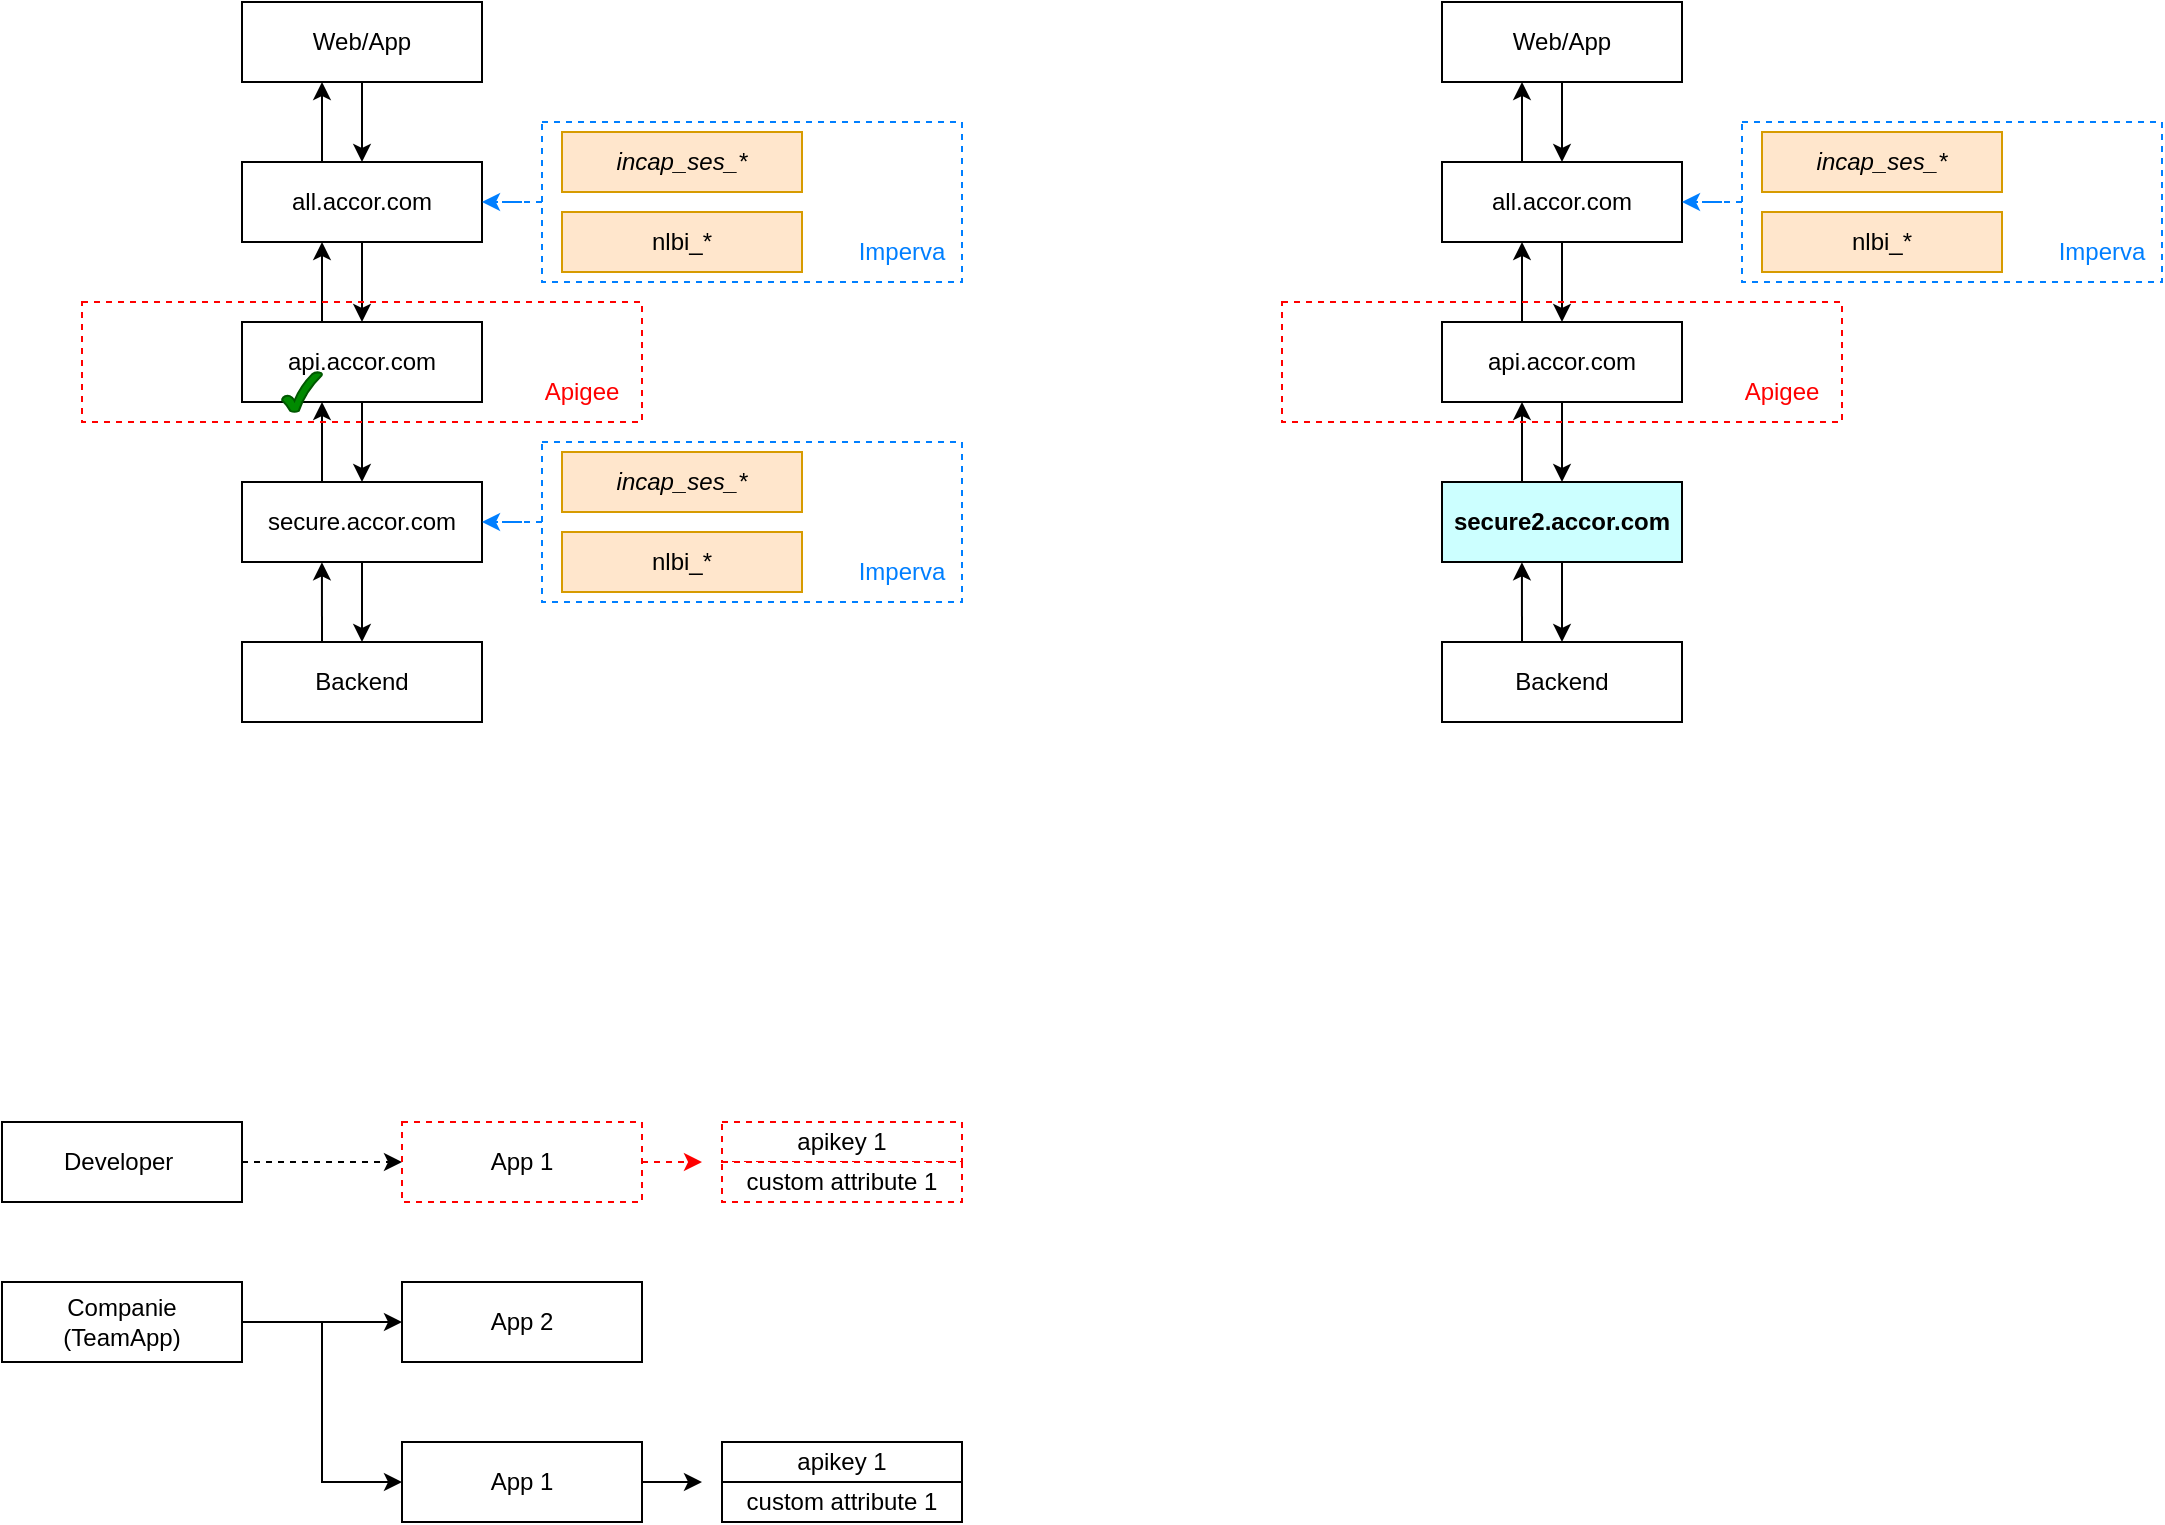 <mxfile version="24.0.7" type="github" pages="2">
  <diagram name="Page-1" id="X4rU6rKTcQQZsHQAEJVg">
    <mxGraphModel dx="663" dy="452" grid="1" gridSize="10" guides="1" tooltips="1" connect="1" arrows="1" fold="1" page="1" pageScale="1" pageWidth="827" pageHeight="1169" math="0" shadow="0">
      <root>
        <mxCell id="0" />
        <mxCell id="1" parent="0" />
        <mxCell id="MMQifmJQMR-Wmu0Vy7cV-87" value="" style="rounded=0;whiteSpace=wrap;html=1;fillColor=none;dashed=1;strokeColor=#007FFF;" parent="1" vertex="1">
          <mxGeometry x="350" y="260" width="210" height="80" as="geometry" />
        </mxCell>
        <mxCell id="MMQifmJQMR-Wmu0Vy7cV-5" style="edgeStyle=orthogonalEdgeStyle;rounded=0;orthogonalLoop=1;jettySize=auto;html=1;entryX=0.5;entryY=0;entryDx=0;entryDy=0;" parent="1" source="MMQifmJQMR-Wmu0Vy7cV-2" target="MMQifmJQMR-Wmu0Vy7cV-3" edge="1">
          <mxGeometry relative="1" as="geometry" />
        </mxCell>
        <mxCell id="MMQifmJQMR-Wmu0Vy7cV-2" value="all.accor.com" style="rounded=0;whiteSpace=wrap;html=1;" parent="1" vertex="1">
          <mxGeometry x="200" y="120" width="120" height="40" as="geometry" />
        </mxCell>
        <mxCell id="MMQifmJQMR-Wmu0Vy7cV-19" style="edgeStyle=orthogonalEdgeStyle;rounded=0;orthogonalLoop=1;jettySize=auto;html=1;entryX=0.5;entryY=0;entryDx=0;entryDy=0;" parent="1" source="MMQifmJQMR-Wmu0Vy7cV-3" edge="1">
          <mxGeometry relative="1" as="geometry">
            <mxPoint x="260" y="280" as="targetPoint" />
          </mxGeometry>
        </mxCell>
        <mxCell id="MMQifmJQMR-Wmu0Vy7cV-3" value="api.accor.com" style="rounded=0;whiteSpace=wrap;html=1;" parent="1" vertex="1">
          <mxGeometry x="200" y="200" width="120" height="40" as="geometry" />
        </mxCell>
        <mxCell id="MMQifmJQMR-Wmu0Vy7cV-7" value="&lt;i&gt;incap_ses_*&lt;br&gt;&lt;/i&gt;" style="rounded=0;whiteSpace=wrap;html=1;fillColor=#ffe6cc;strokeColor=#d79b00;" parent="1" vertex="1">
          <mxGeometry x="360" y="105" width="120" height="30" as="geometry" />
        </mxCell>
        <mxCell id="MMQifmJQMR-Wmu0Vy7cV-9" value="nlbi_*" style="rounded=0;whiteSpace=wrap;html=1;fillColor=#ffe6cc;strokeColor=#d79b00;" parent="1" vertex="1">
          <mxGeometry x="360" y="145" width="120" height="30" as="geometry" />
        </mxCell>
        <mxCell id="MMQifmJQMR-Wmu0Vy7cV-20" style="edgeStyle=orthogonalEdgeStyle;rounded=0;orthogonalLoop=1;jettySize=auto;html=1;entryX=0.5;entryY=0;entryDx=0;entryDy=0;" parent="1" source="MMQifmJQMR-Wmu0Vy7cV-15" target="MMQifmJQMR-Wmu0Vy7cV-16" edge="1">
          <mxGeometry relative="1" as="geometry" />
        </mxCell>
        <mxCell id="MMQifmJQMR-Wmu0Vy7cV-15" value="secure.accor.com" style="rounded=0;whiteSpace=wrap;html=1;" parent="1" vertex="1">
          <mxGeometry x="200" y="280" width="120" height="40" as="geometry" />
        </mxCell>
        <mxCell id="MMQifmJQMR-Wmu0Vy7cV-16" value="Backend" style="rounded=0;whiteSpace=wrap;html=1;" parent="1" vertex="1">
          <mxGeometry x="200" y="360" width="120" height="40" as="geometry" />
        </mxCell>
        <mxCell id="MMQifmJQMR-Wmu0Vy7cV-24" value="" style="endArrow=classic;html=1;rounded=0;entryX=0.333;entryY=1.004;entryDx=0;entryDy=0;entryPerimeter=0;" parent="1" target="MMQifmJQMR-Wmu0Vy7cV-15" edge="1">
          <mxGeometry width="50" height="50" relative="1" as="geometry">
            <mxPoint x="240" y="360" as="sourcePoint" />
            <mxPoint x="290" y="310" as="targetPoint" />
          </mxGeometry>
        </mxCell>
        <mxCell id="MMQifmJQMR-Wmu0Vy7cV-25" value="" style="endArrow=classic;html=1;rounded=0;entryX=0.333;entryY=1.004;entryDx=0;entryDy=0;entryPerimeter=0;" parent="1" edge="1">
          <mxGeometry width="50" height="50" relative="1" as="geometry">
            <mxPoint x="240" y="280" as="sourcePoint" />
            <mxPoint x="240" y="240" as="targetPoint" />
          </mxGeometry>
        </mxCell>
        <mxCell id="MMQifmJQMR-Wmu0Vy7cV-26" value="" style="endArrow=classic;html=1;rounded=0;entryX=0.333;entryY=1.004;entryDx=0;entryDy=0;entryPerimeter=0;" parent="1" edge="1">
          <mxGeometry width="50" height="50" relative="1" as="geometry">
            <mxPoint x="240" y="200" as="sourcePoint" />
            <mxPoint x="240" y="160" as="targetPoint" />
          </mxGeometry>
        </mxCell>
        <mxCell id="MMQifmJQMR-Wmu0Vy7cV-36" style="edgeStyle=orthogonalEdgeStyle;rounded=0;orthogonalLoop=1;jettySize=auto;html=1;entryX=0;entryY=0.5;entryDx=0;entryDy=0;dashed=1;" parent="1" source="MMQifmJQMR-Wmu0Vy7cV-32" target="MMQifmJQMR-Wmu0Vy7cV-34" edge="1">
          <mxGeometry relative="1" as="geometry" />
        </mxCell>
        <mxCell id="MMQifmJQMR-Wmu0Vy7cV-32" value="Developer&amp;nbsp;" style="rounded=0;whiteSpace=wrap;html=1;" parent="1" vertex="1">
          <mxGeometry x="80" y="600" width="120" height="40" as="geometry" />
        </mxCell>
        <mxCell id="MMQifmJQMR-Wmu0Vy7cV-37" style="edgeStyle=orthogonalEdgeStyle;rounded=0;orthogonalLoop=1;jettySize=auto;html=1;entryX=0;entryY=0.5;entryDx=0;entryDy=0;" parent="1" source="MMQifmJQMR-Wmu0Vy7cV-33" target="MMQifmJQMR-Wmu0Vy7cV-35" edge="1">
          <mxGeometry relative="1" as="geometry" />
        </mxCell>
        <mxCell id="MMQifmJQMR-Wmu0Vy7cV-39" style="edgeStyle=orthogonalEdgeStyle;rounded=0;orthogonalLoop=1;jettySize=auto;html=1;entryX=0;entryY=0.5;entryDx=0;entryDy=0;" parent="1" source="MMQifmJQMR-Wmu0Vy7cV-33" target="MMQifmJQMR-Wmu0Vy7cV-38" edge="1">
          <mxGeometry relative="1" as="geometry" />
        </mxCell>
        <mxCell id="MMQifmJQMR-Wmu0Vy7cV-33" value="Companie&lt;br&gt;(TeamApp)" style="rounded=0;whiteSpace=wrap;html=1;" parent="1" vertex="1">
          <mxGeometry x="80" y="680" width="120" height="40" as="geometry" />
        </mxCell>
        <mxCell id="MMQifmJQMR-Wmu0Vy7cV-44" style="edgeStyle=orthogonalEdgeStyle;rounded=0;orthogonalLoop=1;jettySize=auto;html=1;dashed=1;strokeColor=#FF0000;" parent="1" source="MMQifmJQMR-Wmu0Vy7cV-34" edge="1">
          <mxGeometry relative="1" as="geometry">
            <mxPoint x="430" y="620" as="targetPoint" />
          </mxGeometry>
        </mxCell>
        <mxCell id="MMQifmJQMR-Wmu0Vy7cV-34" value="App 1" style="rounded=0;whiteSpace=wrap;html=1;dashed=1;strokeColor=#FF0000;" parent="1" vertex="1">
          <mxGeometry x="280" y="600" width="120" height="40" as="geometry" />
        </mxCell>
        <mxCell id="MMQifmJQMR-Wmu0Vy7cV-35" value="App 2" style="rounded=0;whiteSpace=wrap;html=1;" parent="1" vertex="1">
          <mxGeometry x="280" y="680" width="120" height="40" as="geometry" />
        </mxCell>
        <mxCell id="MMQifmJQMR-Wmu0Vy7cV-45" style="edgeStyle=orthogonalEdgeStyle;rounded=0;orthogonalLoop=1;jettySize=auto;html=1;" parent="1" source="MMQifmJQMR-Wmu0Vy7cV-38" edge="1">
          <mxGeometry relative="1" as="geometry">
            <mxPoint x="430" y="780" as="targetPoint" />
          </mxGeometry>
        </mxCell>
        <mxCell id="MMQifmJQMR-Wmu0Vy7cV-38" value="App 1" style="rounded=0;whiteSpace=wrap;html=1;" parent="1" vertex="1">
          <mxGeometry x="280" y="760" width="120" height="40" as="geometry" />
        </mxCell>
        <mxCell id="MMQifmJQMR-Wmu0Vy7cV-40" value="apikey 1" style="rounded=0;whiteSpace=wrap;html=1;dashed=1;strokeColor=#FF0000;" parent="1" vertex="1">
          <mxGeometry x="440" y="600" width="120" height="20" as="geometry" />
        </mxCell>
        <mxCell id="MMQifmJQMR-Wmu0Vy7cV-41" value="custom attribute 1" style="rounded=0;whiteSpace=wrap;html=1;dashed=1;strokeColor=#FF0000;" parent="1" vertex="1">
          <mxGeometry x="440" y="620" width="120" height="20" as="geometry" />
        </mxCell>
        <mxCell id="MMQifmJQMR-Wmu0Vy7cV-42" value="apikey 1" style="rounded=0;whiteSpace=wrap;html=1;" parent="1" vertex="1">
          <mxGeometry x="440" y="760" width="120" height="20" as="geometry" />
        </mxCell>
        <mxCell id="MMQifmJQMR-Wmu0Vy7cV-43" value="custom attribute 1" style="rounded=0;whiteSpace=wrap;html=1;" parent="1" vertex="1">
          <mxGeometry x="440" y="780" width="120" height="20" as="geometry" />
        </mxCell>
        <mxCell id="MMQifmJQMR-Wmu0Vy7cV-51" style="edgeStyle=orthogonalEdgeStyle;rounded=0;orthogonalLoop=1;jettySize=auto;html=1;" parent="1" source="MMQifmJQMR-Wmu0Vy7cV-50" edge="1">
          <mxGeometry relative="1" as="geometry">
            <mxPoint x="260" y="120" as="targetPoint" />
          </mxGeometry>
        </mxCell>
        <mxCell id="MMQifmJQMR-Wmu0Vy7cV-50" value="Web/App" style="rounded=0;whiteSpace=wrap;html=1;" parent="1" vertex="1">
          <mxGeometry x="200" y="40" width="120" height="40" as="geometry" />
        </mxCell>
        <mxCell id="MMQifmJQMR-Wmu0Vy7cV-52" value="" style="endArrow=classic;html=1;rounded=0;entryX=0.333;entryY=1.004;entryDx=0;entryDy=0;entryPerimeter=0;" parent="1" edge="1">
          <mxGeometry width="50" height="50" relative="1" as="geometry">
            <mxPoint x="240" y="120" as="sourcePoint" />
            <mxPoint x="240" y="80" as="targetPoint" />
          </mxGeometry>
        </mxCell>
        <mxCell id="MMQifmJQMR-Wmu0Vy7cV-55" value="" style="rounded=0;whiteSpace=wrap;html=1;fillColor=none;dashed=1;strokeColor=#FF0000;" parent="1" vertex="1">
          <mxGeometry x="120" y="190" width="280" height="60" as="geometry" />
        </mxCell>
        <mxCell id="MMQifmJQMR-Wmu0Vy7cV-56" value="&lt;font color=&quot;#ff0000&quot;&gt;Apigee&lt;/font&gt;" style="text;html=1;align=center;verticalAlign=middle;whiteSpace=wrap;rounded=0;" parent="1" vertex="1">
          <mxGeometry x="340" y="220" width="60" height="30" as="geometry" />
        </mxCell>
        <mxCell id="MMQifmJQMR-Wmu0Vy7cV-84" style="edgeStyle=orthogonalEdgeStyle;rounded=0;orthogonalLoop=1;jettySize=auto;html=1;entryX=1;entryY=0.5;entryDx=0;entryDy=0;dashed=1;strokeColor=#007FFF;" parent="1" source="MMQifmJQMR-Wmu0Vy7cV-81" target="MMQifmJQMR-Wmu0Vy7cV-2" edge="1">
          <mxGeometry relative="1" as="geometry" />
        </mxCell>
        <mxCell id="MMQifmJQMR-Wmu0Vy7cV-81" value="" style="rounded=0;whiteSpace=wrap;html=1;fillColor=none;dashed=1;strokeColor=#007FFF;" parent="1" vertex="1">
          <mxGeometry x="350" y="100" width="210" height="80" as="geometry" />
        </mxCell>
        <mxCell id="MMQifmJQMR-Wmu0Vy7cV-82" value="&lt;font color=&quot;#007fff&quot;&gt;Imperva&lt;/font&gt;" style="text;html=1;align=center;verticalAlign=middle;whiteSpace=wrap;rounded=0;" parent="1" vertex="1">
          <mxGeometry x="500" y="150" width="60" height="30" as="geometry" />
        </mxCell>
        <mxCell id="MMQifmJQMR-Wmu0Vy7cV-85" value="&lt;i&gt;incap_ses_*&lt;br&gt;&lt;/i&gt;" style="rounded=0;whiteSpace=wrap;html=1;fillColor=#ffe6cc;strokeColor=#d79b00;" parent="1" vertex="1">
          <mxGeometry x="360" y="265" width="120" height="30" as="geometry" />
        </mxCell>
        <mxCell id="MMQifmJQMR-Wmu0Vy7cV-86" value="nlbi_*" style="rounded=0;whiteSpace=wrap;html=1;fillColor=#ffe6cc;strokeColor=#d79b00;" parent="1" vertex="1">
          <mxGeometry x="360" y="305" width="120" height="30" as="geometry" />
        </mxCell>
        <mxCell id="MMQifmJQMR-Wmu0Vy7cV-89" style="edgeStyle=orthogonalEdgeStyle;rounded=0;orthogonalLoop=1;jettySize=auto;html=1;entryX=1;entryY=0.5;entryDx=0;entryDy=0;dashed=1;strokeColor=#007FFF;" parent="1" source="MMQifmJQMR-Wmu0Vy7cV-87" target="MMQifmJQMR-Wmu0Vy7cV-15" edge="1">
          <mxGeometry relative="1" as="geometry" />
        </mxCell>
        <mxCell id="MMQifmJQMR-Wmu0Vy7cV-88" value="&lt;font color=&quot;#007fff&quot;&gt;Imperva&lt;/font&gt;" style="text;html=1;align=center;verticalAlign=middle;whiteSpace=wrap;rounded=0;" parent="1" vertex="1">
          <mxGeometry x="500" y="310" width="60" height="30" as="geometry" />
        </mxCell>
        <mxCell id="iXo9EHOzS4BmxNuzqQSo-2" style="edgeStyle=orthogonalEdgeStyle;rounded=0;orthogonalLoop=1;jettySize=auto;html=1;entryX=0.5;entryY=0;entryDx=0;entryDy=0;" parent="1" source="iXo9EHOzS4BmxNuzqQSo-3" target="iXo9EHOzS4BmxNuzqQSo-5" edge="1">
          <mxGeometry relative="1" as="geometry" />
        </mxCell>
        <mxCell id="iXo9EHOzS4BmxNuzqQSo-3" value="all.accor.com" style="rounded=0;whiteSpace=wrap;html=1;" parent="1" vertex="1">
          <mxGeometry x="800" y="120" width="120" height="40" as="geometry" />
        </mxCell>
        <mxCell id="iXo9EHOzS4BmxNuzqQSo-4" style="edgeStyle=orthogonalEdgeStyle;rounded=0;orthogonalLoop=1;jettySize=auto;html=1;entryX=0.5;entryY=0;entryDx=0;entryDy=0;" parent="1" source="iXo9EHOzS4BmxNuzqQSo-5" edge="1">
          <mxGeometry relative="1" as="geometry">
            <mxPoint x="860" y="280" as="targetPoint" />
          </mxGeometry>
        </mxCell>
        <mxCell id="iXo9EHOzS4BmxNuzqQSo-5" value="api.accor.com" style="rounded=0;whiteSpace=wrap;html=1;" parent="1" vertex="1">
          <mxGeometry x="800" y="200" width="120" height="40" as="geometry" />
        </mxCell>
        <mxCell id="iXo9EHOzS4BmxNuzqQSo-6" value="&lt;i&gt;incap_ses_*&lt;br&gt;&lt;/i&gt;" style="rounded=0;whiteSpace=wrap;html=1;fillColor=#ffe6cc;strokeColor=#d79b00;" parent="1" vertex="1">
          <mxGeometry x="960" y="105" width="120" height="30" as="geometry" />
        </mxCell>
        <mxCell id="iXo9EHOzS4BmxNuzqQSo-7" value="nlbi_*" style="rounded=0;whiteSpace=wrap;html=1;fillColor=#ffe6cc;strokeColor=#d79b00;" parent="1" vertex="1">
          <mxGeometry x="960" y="145" width="120" height="30" as="geometry" />
        </mxCell>
        <mxCell id="iXo9EHOzS4BmxNuzqQSo-8" style="edgeStyle=orthogonalEdgeStyle;rounded=0;orthogonalLoop=1;jettySize=auto;html=1;entryX=0.5;entryY=0;entryDx=0;entryDy=0;" parent="1" source="iXo9EHOzS4BmxNuzqQSo-9" target="iXo9EHOzS4BmxNuzqQSo-10" edge="1">
          <mxGeometry relative="1" as="geometry" />
        </mxCell>
        <mxCell id="iXo9EHOzS4BmxNuzqQSo-9" value="&lt;b&gt;secure2.accor.com&lt;/b&gt;" style="rounded=0;whiteSpace=wrap;html=1;fillColor=#CCFFFF;" parent="1" vertex="1">
          <mxGeometry x="800" y="280" width="120" height="40" as="geometry" />
        </mxCell>
        <mxCell id="iXo9EHOzS4BmxNuzqQSo-10" value="Backend" style="rounded=0;whiteSpace=wrap;html=1;" parent="1" vertex="1">
          <mxGeometry x="800" y="360" width="120" height="40" as="geometry" />
        </mxCell>
        <mxCell id="iXo9EHOzS4BmxNuzqQSo-11" value="" style="endArrow=classic;html=1;rounded=0;entryX=0.333;entryY=1.004;entryDx=0;entryDy=0;entryPerimeter=0;" parent="1" target="iXo9EHOzS4BmxNuzqQSo-9" edge="1">
          <mxGeometry width="50" height="50" relative="1" as="geometry">
            <mxPoint x="840" y="360" as="sourcePoint" />
            <mxPoint x="890" y="310" as="targetPoint" />
          </mxGeometry>
        </mxCell>
        <mxCell id="iXo9EHOzS4BmxNuzqQSo-12" value="" style="endArrow=classic;html=1;rounded=0;entryX=0.333;entryY=1.004;entryDx=0;entryDy=0;entryPerimeter=0;" parent="1" edge="1">
          <mxGeometry width="50" height="50" relative="1" as="geometry">
            <mxPoint x="840" y="280" as="sourcePoint" />
            <mxPoint x="840" y="240" as="targetPoint" />
          </mxGeometry>
        </mxCell>
        <mxCell id="iXo9EHOzS4BmxNuzqQSo-13" value="" style="endArrow=classic;html=1;rounded=0;entryX=0.333;entryY=1.004;entryDx=0;entryDy=0;entryPerimeter=0;" parent="1" edge="1">
          <mxGeometry width="50" height="50" relative="1" as="geometry">
            <mxPoint x="840" y="200" as="sourcePoint" />
            <mxPoint x="840" y="160" as="targetPoint" />
          </mxGeometry>
        </mxCell>
        <mxCell id="iXo9EHOzS4BmxNuzqQSo-14" style="edgeStyle=orthogonalEdgeStyle;rounded=0;orthogonalLoop=1;jettySize=auto;html=1;" parent="1" source="iXo9EHOzS4BmxNuzqQSo-15" edge="1">
          <mxGeometry relative="1" as="geometry">
            <mxPoint x="860" y="120" as="targetPoint" />
          </mxGeometry>
        </mxCell>
        <mxCell id="iXo9EHOzS4BmxNuzqQSo-15" value="Web/App" style="rounded=0;whiteSpace=wrap;html=1;" parent="1" vertex="1">
          <mxGeometry x="800" y="40" width="120" height="40" as="geometry" />
        </mxCell>
        <mxCell id="iXo9EHOzS4BmxNuzqQSo-16" value="" style="endArrow=classic;html=1;rounded=0;entryX=0.333;entryY=1.004;entryDx=0;entryDy=0;entryPerimeter=0;" parent="1" edge="1">
          <mxGeometry width="50" height="50" relative="1" as="geometry">
            <mxPoint x="840" y="120" as="sourcePoint" />
            <mxPoint x="840" y="80" as="targetPoint" />
          </mxGeometry>
        </mxCell>
        <mxCell id="iXo9EHOzS4BmxNuzqQSo-17" value="" style="rounded=0;whiteSpace=wrap;html=1;fillColor=none;dashed=1;strokeColor=#FF0000;" parent="1" vertex="1">
          <mxGeometry x="720" y="190" width="280" height="60" as="geometry" />
        </mxCell>
        <mxCell id="iXo9EHOzS4BmxNuzqQSo-18" value="&lt;font color=&quot;#ff0000&quot;&gt;Apigee&lt;/font&gt;" style="text;html=1;align=center;verticalAlign=middle;whiteSpace=wrap;rounded=0;" parent="1" vertex="1">
          <mxGeometry x="940" y="220" width="60" height="30" as="geometry" />
        </mxCell>
        <mxCell id="iXo9EHOzS4BmxNuzqQSo-19" style="edgeStyle=orthogonalEdgeStyle;rounded=0;orthogonalLoop=1;jettySize=auto;html=1;entryX=1;entryY=0.5;entryDx=0;entryDy=0;dashed=1;strokeColor=#007FFF;" parent="1" source="iXo9EHOzS4BmxNuzqQSo-20" target="iXo9EHOzS4BmxNuzqQSo-3" edge="1">
          <mxGeometry relative="1" as="geometry" />
        </mxCell>
        <mxCell id="iXo9EHOzS4BmxNuzqQSo-20" value="" style="rounded=0;whiteSpace=wrap;html=1;fillColor=none;dashed=1;strokeColor=#007FFF;" parent="1" vertex="1">
          <mxGeometry x="950" y="100" width="210" height="80" as="geometry" />
        </mxCell>
        <mxCell id="iXo9EHOzS4BmxNuzqQSo-21" value="&lt;font color=&quot;#007fff&quot;&gt;Imperva&lt;/font&gt;" style="text;html=1;align=center;verticalAlign=middle;whiteSpace=wrap;rounded=0;" parent="1" vertex="1">
          <mxGeometry x="1100" y="150" width="60" height="30" as="geometry" />
        </mxCell>
        <mxCell id="tAU26OdEEzwgYdBhnmOl-1" value="" style="verticalLabelPosition=bottom;verticalAlign=top;html=1;shape=mxgraph.basic.tick;fillColor=#008a00;fontColor=#ffffff;strokeColor=#005700;" vertex="1" parent="1">
          <mxGeometry x="220" y="225" width="20" height="20" as="geometry" />
        </mxCell>
      </root>
    </mxGraphModel>
  </diagram>
  <diagram id="kV11Tga5TKqM0cMaOb7m" name="Page-2">
    <mxGraphModel dx="1194" dy="814" grid="1" gridSize="10" guides="1" tooltips="1" connect="1" arrows="1" fold="1" page="1" pageScale="1" pageWidth="827" pageHeight="1169" math="0" shadow="0">
      <root>
        <mxCell id="0" />
        <mxCell id="1" parent="0" />
      </root>
    </mxGraphModel>
  </diagram>
</mxfile>
